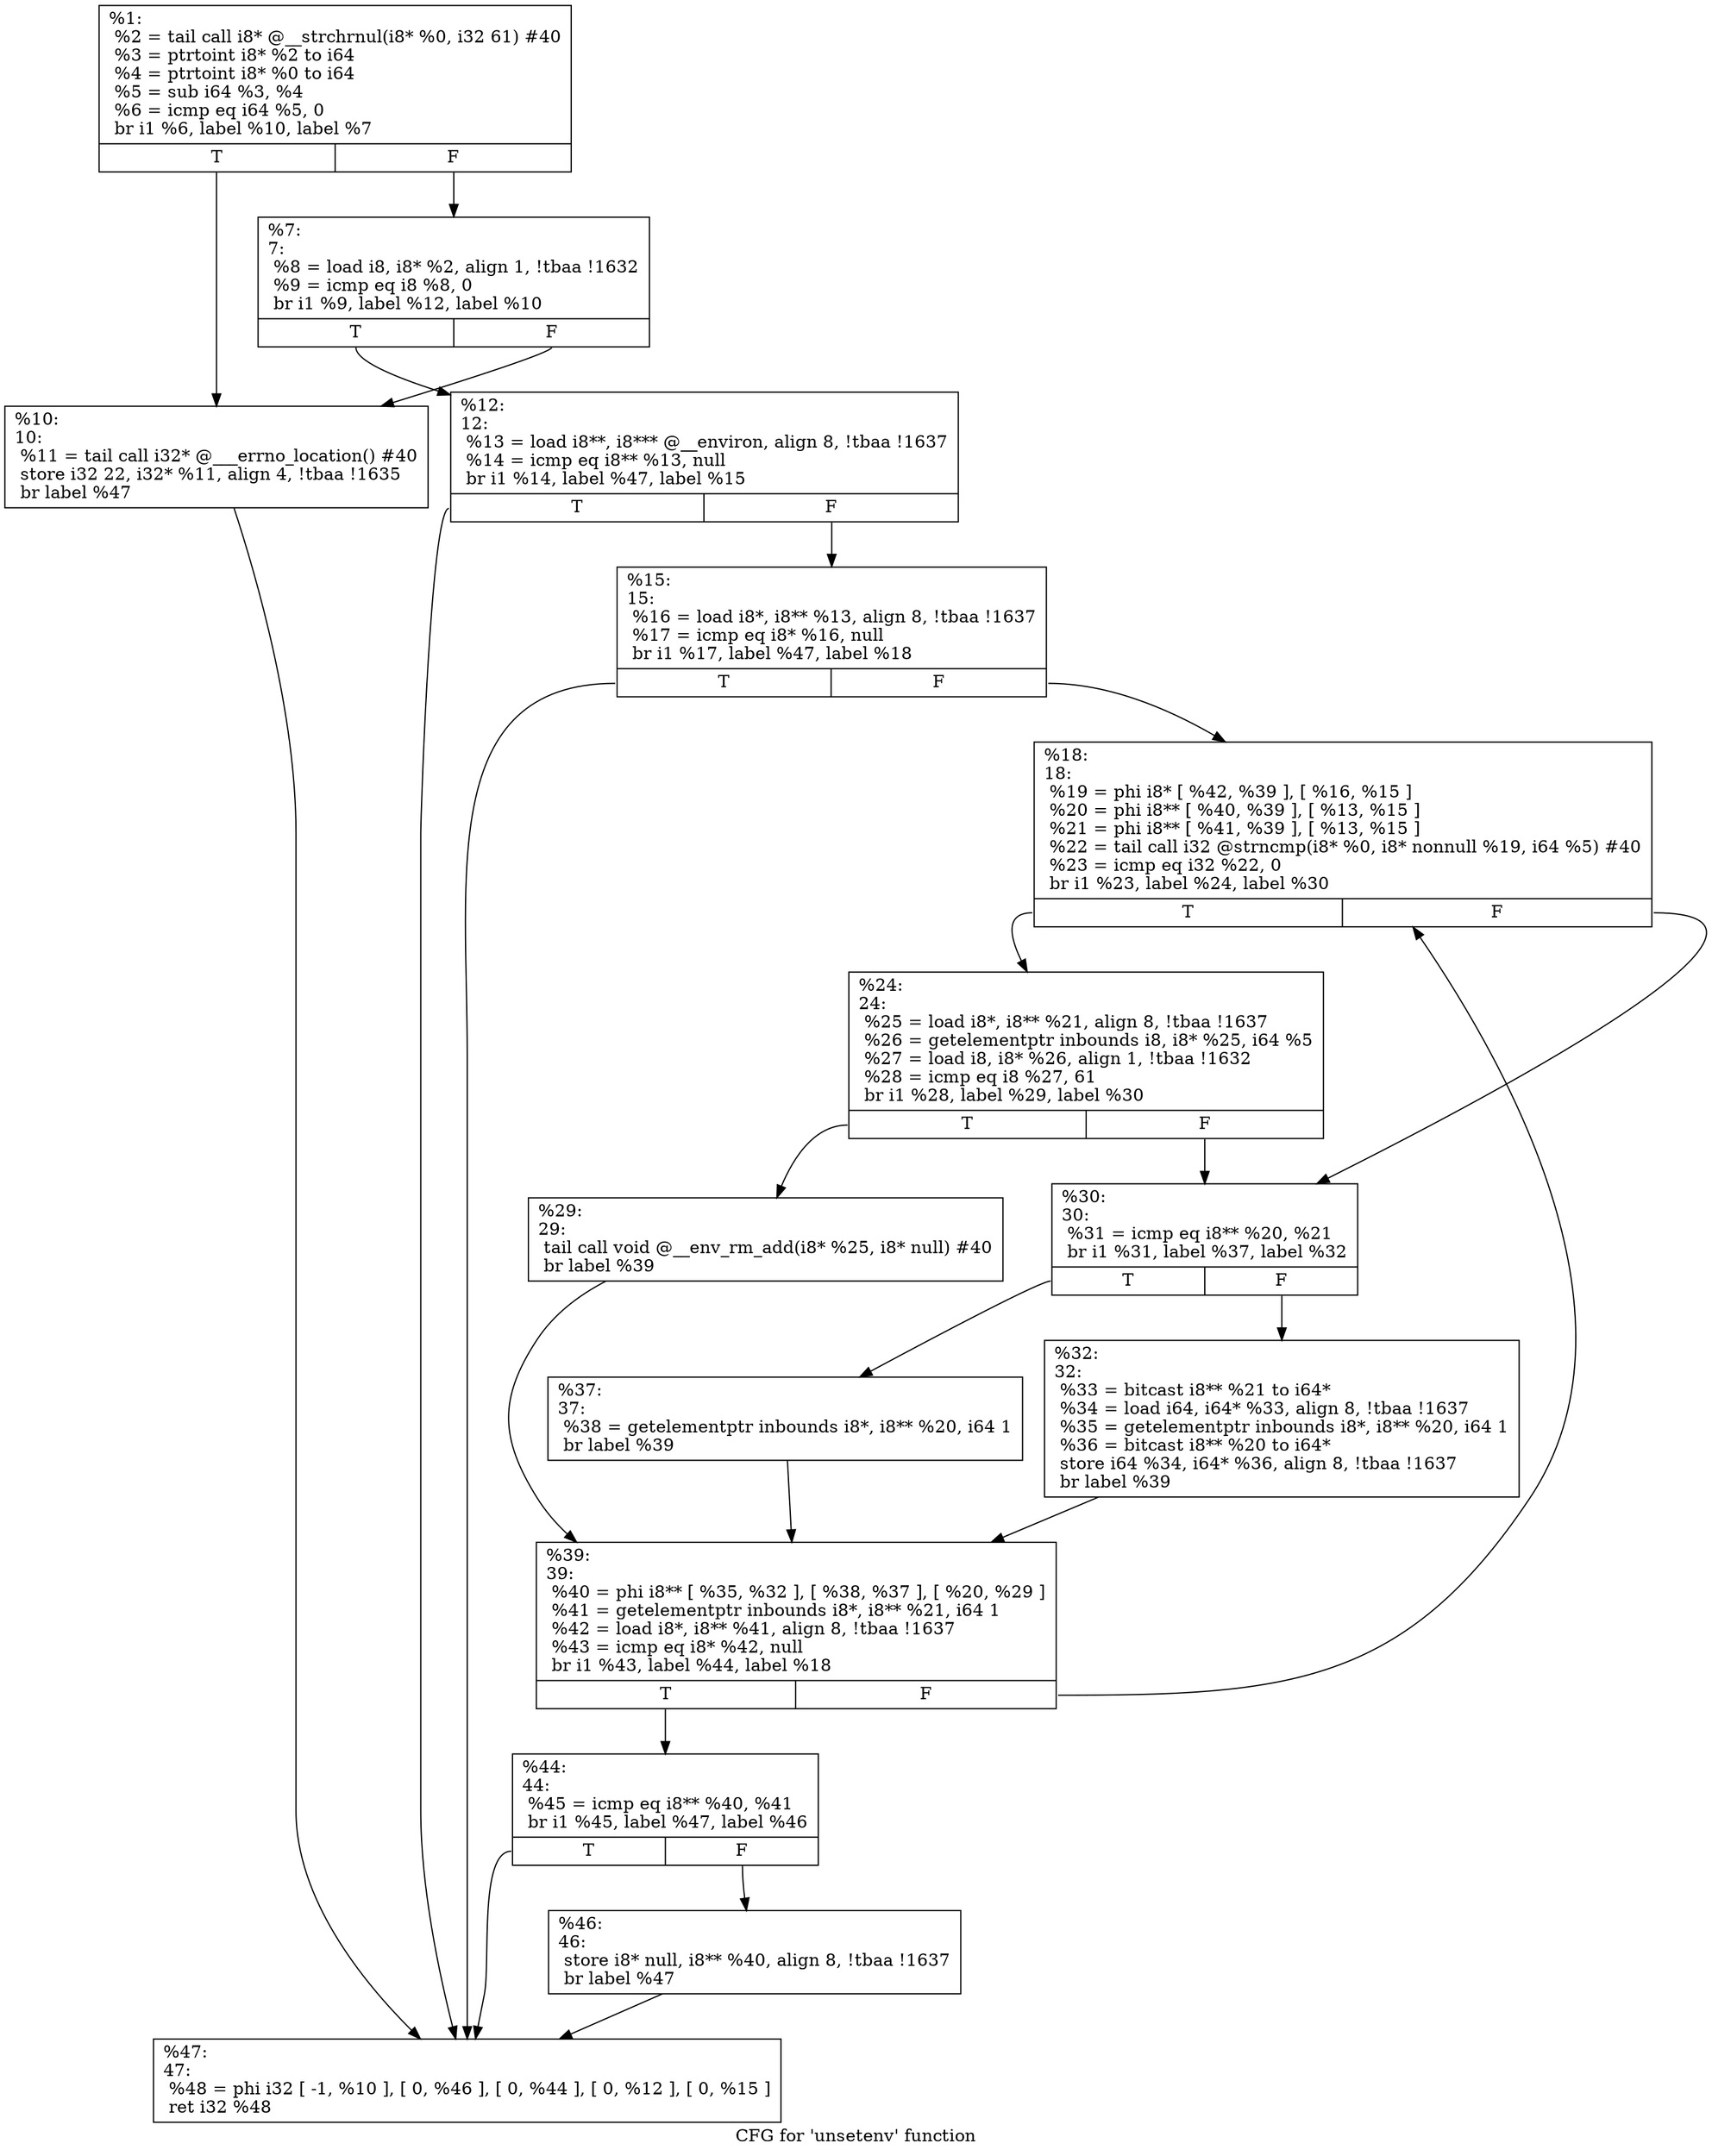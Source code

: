 digraph "CFG for 'unsetenv' function" {
	label="CFG for 'unsetenv' function";

	Node0x1fc5100 [shape=record,label="{%1:\l  %2 = tail call i8* @__strchrnul(i8* %0, i32 61) #40\l  %3 = ptrtoint i8* %2 to i64\l  %4 = ptrtoint i8* %0 to i64\l  %5 = sub i64 %3, %4\l  %6 = icmp eq i64 %5, 0\l  br i1 %6, label %10, label %7\l|{<s0>T|<s1>F}}"];
	Node0x1fc5100:s0 -> Node0x1fc5220;
	Node0x1fc5100:s1 -> Node0x1fc51d0;
	Node0x1fc51d0 [shape=record,label="{%7:\l7:                                                \l  %8 = load i8, i8* %2, align 1, !tbaa !1632\l  %9 = icmp eq i8 %8, 0\l  br i1 %9, label %12, label %10\l|{<s0>T|<s1>F}}"];
	Node0x1fc51d0:s0 -> Node0x1fc5270;
	Node0x1fc51d0:s1 -> Node0x1fc5220;
	Node0x1fc5220 [shape=record,label="{%10:\l10:                                               \l  %11 = tail call i32* @___errno_location() #40\l  store i32 22, i32* %11, align 4, !tbaa !1635\l  br label %47\l}"];
	Node0x1fc5220 -> Node0x1fc55e0;
	Node0x1fc5270 [shape=record,label="{%12:\l12:                                               \l  %13 = load i8**, i8*** @__environ, align 8, !tbaa !1637\l  %14 = icmp eq i8** %13, null\l  br i1 %14, label %47, label %15\l|{<s0>T|<s1>F}}"];
	Node0x1fc5270:s0 -> Node0x1fc55e0;
	Node0x1fc5270:s1 -> Node0x1fc52c0;
	Node0x1fc52c0 [shape=record,label="{%15:\l15:                                               \l  %16 = load i8*, i8** %13, align 8, !tbaa !1637\l  %17 = icmp eq i8* %16, null\l  br i1 %17, label %47, label %18\l|{<s0>T|<s1>F}}"];
	Node0x1fc52c0:s0 -> Node0x1fc55e0;
	Node0x1fc52c0:s1 -> Node0x1fc5310;
	Node0x1fc5310 [shape=record,label="{%18:\l18:                                               \l  %19 = phi i8* [ %42, %39 ], [ %16, %15 ]\l  %20 = phi i8** [ %40, %39 ], [ %13, %15 ]\l  %21 = phi i8** [ %41, %39 ], [ %13, %15 ]\l  %22 = tail call i32 @strncmp(i8* %0, i8* nonnull %19, i64 %5) #40\l  %23 = icmp eq i32 %22, 0\l  br i1 %23, label %24, label %30\l|{<s0>T|<s1>F}}"];
	Node0x1fc5310:s0 -> Node0x1fc5360;
	Node0x1fc5310:s1 -> Node0x1fc5400;
	Node0x1fc5360 [shape=record,label="{%24:\l24:                                               \l  %25 = load i8*, i8** %21, align 8, !tbaa !1637\l  %26 = getelementptr inbounds i8, i8* %25, i64 %5\l  %27 = load i8, i8* %26, align 1, !tbaa !1632\l  %28 = icmp eq i8 %27, 61\l  br i1 %28, label %29, label %30\l|{<s0>T|<s1>F}}"];
	Node0x1fc5360:s0 -> Node0x1fc53b0;
	Node0x1fc5360:s1 -> Node0x1fc5400;
	Node0x1fc53b0 [shape=record,label="{%29:\l29:                                               \l  tail call void @__env_rm_add(i8* %25, i8* null) #40\l  br label %39\l}"];
	Node0x1fc53b0 -> Node0x1fc54f0;
	Node0x1fc5400 [shape=record,label="{%30:\l30:                                               \l  %31 = icmp eq i8** %20, %21\l  br i1 %31, label %37, label %32\l|{<s0>T|<s1>F}}"];
	Node0x1fc5400:s0 -> Node0x1fc54a0;
	Node0x1fc5400:s1 -> Node0x1fc5450;
	Node0x1fc5450 [shape=record,label="{%32:\l32:                                               \l  %33 = bitcast i8** %21 to i64*\l  %34 = load i64, i64* %33, align 8, !tbaa !1637\l  %35 = getelementptr inbounds i8*, i8** %20, i64 1\l  %36 = bitcast i8** %20 to i64*\l  store i64 %34, i64* %36, align 8, !tbaa !1637\l  br label %39\l}"];
	Node0x1fc5450 -> Node0x1fc54f0;
	Node0x1fc54a0 [shape=record,label="{%37:\l37:                                               \l  %38 = getelementptr inbounds i8*, i8** %20, i64 1\l  br label %39\l}"];
	Node0x1fc54a0 -> Node0x1fc54f0;
	Node0x1fc54f0 [shape=record,label="{%39:\l39:                                               \l  %40 = phi i8** [ %35, %32 ], [ %38, %37 ], [ %20, %29 ]\l  %41 = getelementptr inbounds i8*, i8** %21, i64 1\l  %42 = load i8*, i8** %41, align 8, !tbaa !1637\l  %43 = icmp eq i8* %42, null\l  br i1 %43, label %44, label %18\l|{<s0>T|<s1>F}}"];
	Node0x1fc54f0:s0 -> Node0x1fc5540;
	Node0x1fc54f0:s1 -> Node0x1fc5310;
	Node0x1fc5540 [shape=record,label="{%44:\l44:                                               \l  %45 = icmp eq i8** %40, %41\l  br i1 %45, label %47, label %46\l|{<s0>T|<s1>F}}"];
	Node0x1fc5540:s0 -> Node0x1fc55e0;
	Node0x1fc5540:s1 -> Node0x1fc5590;
	Node0x1fc5590 [shape=record,label="{%46:\l46:                                               \l  store i8* null, i8** %40, align 8, !tbaa !1637\l  br label %47\l}"];
	Node0x1fc5590 -> Node0x1fc55e0;
	Node0x1fc55e0 [shape=record,label="{%47:\l47:                                               \l  %48 = phi i32 [ -1, %10 ], [ 0, %46 ], [ 0, %44 ], [ 0, %12 ], [ 0, %15 ]\l  ret i32 %48\l}"];
}
